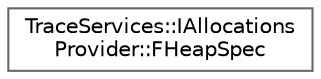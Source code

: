 digraph "Graphical Class Hierarchy"
{
 // INTERACTIVE_SVG=YES
 // LATEX_PDF_SIZE
  bgcolor="transparent";
  edge [fontname=Helvetica,fontsize=10,labelfontname=Helvetica,labelfontsize=10];
  node [fontname=Helvetica,fontsize=10,shape=box,height=0.2,width=0.4];
  rankdir="LR";
  Node0 [id="Node000000",label="TraceServices::IAllocations\lProvider::FHeapSpec",height=0.2,width=0.4,color="grey40", fillcolor="white", style="filled",URL="$d5/d45/structTraceServices_1_1IAllocationsProvider_1_1FHeapSpec.html",tooltip=" "];
}
